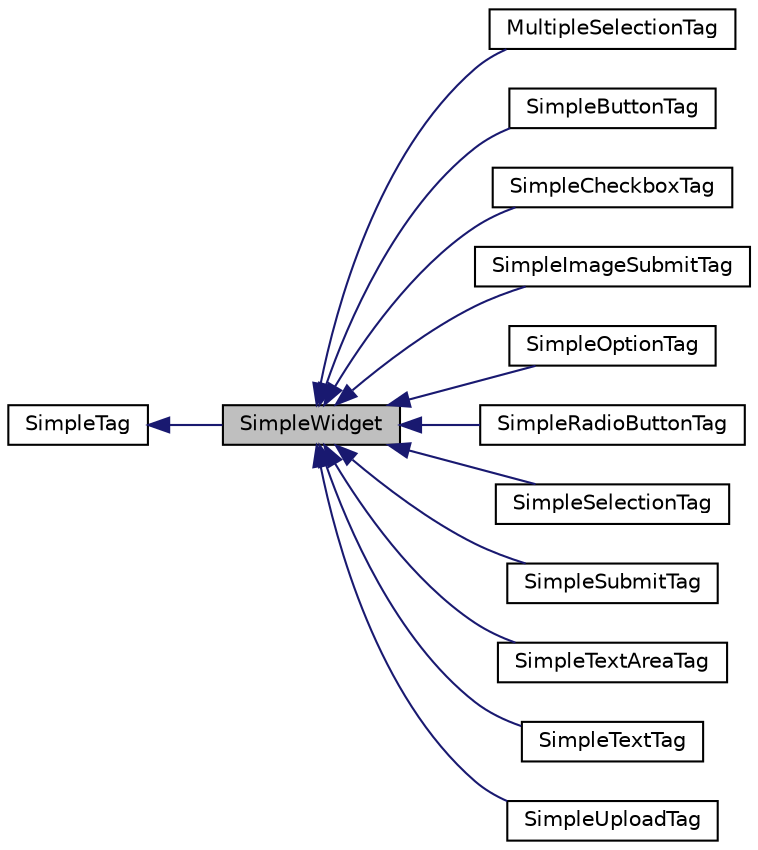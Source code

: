 digraph "SimpleWidget"
{
  edge [fontname="Helvetica",fontsize="10",labelfontname="Helvetica",labelfontsize="10"];
  node [fontname="Helvetica",fontsize="10",shape=record];
  rankdir="LR";
  Node1 [label="SimpleWidget",height=0.2,width=0.4,color="black", fillcolor="grey75", style="filled" fontcolor="black"];
  Node2 -> Node1 [dir="back",color="midnightblue",fontsize="10",style="solid",fontname="Helvetica"];
  Node2 [label="SimpleTag",height=0.2,width=0.4,color="black", fillcolor="white", style="filled",URL="$class_simple_tag.html"];
  Node1 -> Node3 [dir="back",color="midnightblue",fontsize="10",style="solid",fontname="Helvetica"];
  Node3 [label="MultipleSelectionTag",height=0.2,width=0.4,color="black", fillcolor="white", style="filled",URL="$class_multiple_selection_tag.html"];
  Node1 -> Node4 [dir="back",color="midnightblue",fontsize="10",style="solid",fontname="Helvetica"];
  Node4 [label="SimpleButtonTag",height=0.2,width=0.4,color="black", fillcolor="white", style="filled",URL="$class_simple_button_tag.html"];
  Node1 -> Node5 [dir="back",color="midnightblue",fontsize="10",style="solid",fontname="Helvetica"];
  Node5 [label="SimpleCheckboxTag",height=0.2,width=0.4,color="black", fillcolor="white", style="filled",URL="$class_simple_checkbox_tag.html"];
  Node1 -> Node6 [dir="back",color="midnightblue",fontsize="10",style="solid",fontname="Helvetica"];
  Node6 [label="SimpleImageSubmitTag",height=0.2,width=0.4,color="black", fillcolor="white", style="filled",URL="$class_simple_image_submit_tag.html"];
  Node1 -> Node7 [dir="back",color="midnightblue",fontsize="10",style="solid",fontname="Helvetica"];
  Node7 [label="SimpleOptionTag",height=0.2,width=0.4,color="black", fillcolor="white", style="filled",URL="$class_simple_option_tag.html"];
  Node1 -> Node8 [dir="back",color="midnightblue",fontsize="10",style="solid",fontname="Helvetica"];
  Node8 [label="SimpleRadioButtonTag",height=0.2,width=0.4,color="black", fillcolor="white", style="filled",URL="$class_simple_radio_button_tag.html"];
  Node1 -> Node9 [dir="back",color="midnightblue",fontsize="10",style="solid",fontname="Helvetica"];
  Node9 [label="SimpleSelectionTag",height=0.2,width=0.4,color="black", fillcolor="white", style="filled",URL="$class_simple_selection_tag.html"];
  Node1 -> Node10 [dir="back",color="midnightblue",fontsize="10",style="solid",fontname="Helvetica"];
  Node10 [label="SimpleSubmitTag",height=0.2,width=0.4,color="black", fillcolor="white", style="filled",URL="$class_simple_submit_tag.html"];
  Node1 -> Node11 [dir="back",color="midnightblue",fontsize="10",style="solid",fontname="Helvetica"];
  Node11 [label="SimpleTextAreaTag",height=0.2,width=0.4,color="black", fillcolor="white", style="filled",URL="$class_simple_text_area_tag.html"];
  Node1 -> Node12 [dir="back",color="midnightblue",fontsize="10",style="solid",fontname="Helvetica"];
  Node12 [label="SimpleTextTag",height=0.2,width=0.4,color="black", fillcolor="white", style="filled",URL="$class_simple_text_tag.html"];
  Node1 -> Node13 [dir="back",color="midnightblue",fontsize="10",style="solid",fontname="Helvetica"];
  Node13 [label="SimpleUploadTag",height=0.2,width=0.4,color="black", fillcolor="white", style="filled",URL="$class_simple_upload_tag.html"];
}

